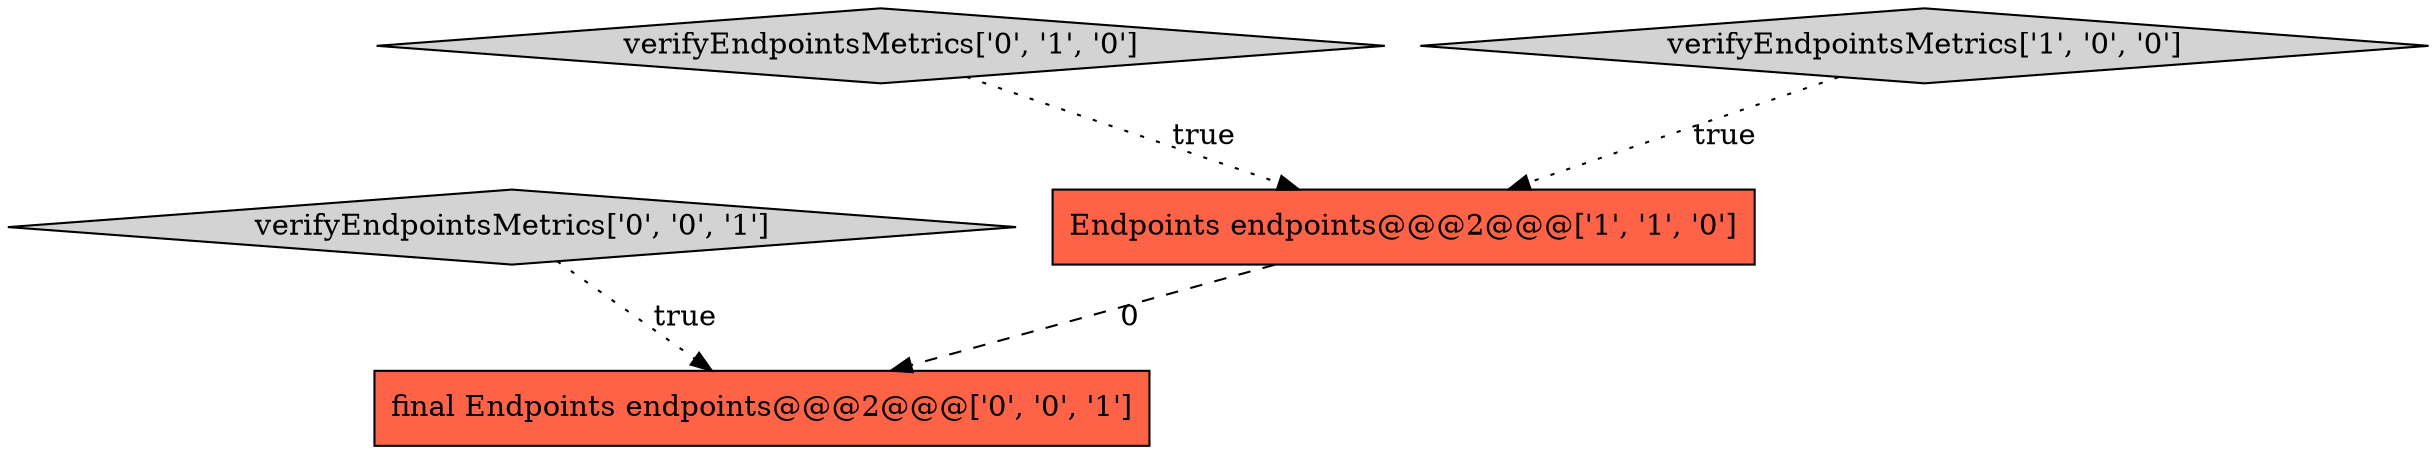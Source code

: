 digraph {
4 [style = filled, label = "verifyEndpointsMetrics['0', '0', '1']", fillcolor = lightgray, shape = diamond image = "AAA0AAABBB3BBB"];
2 [style = filled, label = "verifyEndpointsMetrics['0', '1', '0']", fillcolor = lightgray, shape = diamond image = "AAA0AAABBB2BBB"];
3 [style = filled, label = "final Endpoints endpoints@@@2@@@['0', '0', '1']", fillcolor = tomato, shape = box image = "AAA0AAABBB3BBB"];
1 [style = filled, label = "Endpoints endpoints@@@2@@@['1', '1', '0']", fillcolor = tomato, shape = box image = "AAA0AAABBB1BBB"];
0 [style = filled, label = "verifyEndpointsMetrics['1', '0', '0']", fillcolor = lightgray, shape = diamond image = "AAA0AAABBB1BBB"];
1->3 [style = dashed, label="0"];
4->3 [style = dotted, label="true"];
2->1 [style = dotted, label="true"];
0->1 [style = dotted, label="true"];
}

